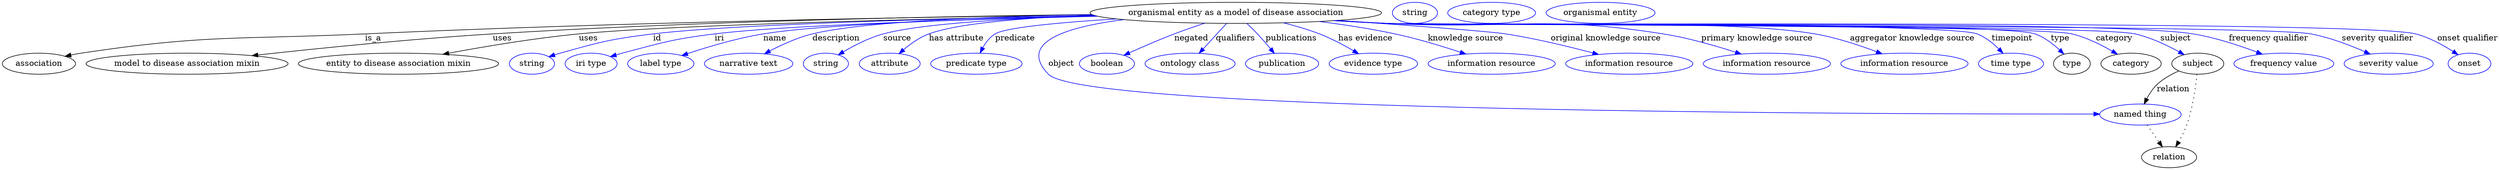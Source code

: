 digraph {
	graph [bb="0,0,4257.4,283"];
	node [label="\N"];
	"organismal entity as a model of disease association"	[height=0.5,
		label="organismal entity as a model of disease association",
		pos="2103.4,265",
		width=6.9147];
	association	[height=0.5,
		pos="62.394,178",
		width=1.7332];
	"organismal entity as a model of disease association" -> association	[label=is_a,
		lp="632.39,221.5",
		pos="e,106.73,190.67 1858.9,261.57 1564.5,257.87 1055,249.02 618.39,229 403.01,219.12 347.58,228.21 134.39,196 128.62,195.13 122.62,194.03 \
116.67,192.81"];
	"model to disease association mixin"	[height=0.5,
		pos="315.39,178",
		width=4.7843];
	"organismal entity as a model of disease association" -> "model to disease association mixin"	[label=uses,
		lp="852.89,221.5",
		pos="e,426,191.82 1857.3,262.16 1601.9,259.08 1190.8,250.88 836.39,229 698.89,220.51 541.53,204.54 436.05,192.93"];
	"entity to disease association mixin"	[height=0.5,
		pos="676.39,178",
		width=4.7482];
	"organismal entity as a model of disease association" -> "entity to disease association mixin"	[label=uses,
		lp="998.89,221.5",
		pos="e,752.11,194.2 1863.4,260.19 1586.1,255.13 1146.9,244.94 982.39,229 907.53,221.75 823.24,207.52 762.1,196.09"];
	id	[color=blue,
		height=0.5,
		label=string,
		pos="903.39,178",
		width=1.0652];
	"organismal entity as a model of disease association" -> id	[color=blue,
		label=id,
		lp="1116.4,221.5",
		pos="e,932.38,189.97 1863,260.25 1616.4,255.55 1249.6,245.98 1109.4,229 1038.2,220.37 1020.5,215.35 951.39,196 948.29,195.13 945.09,194.16 \
941.89,193.14",
		style=solid];
	iri	[color=blue,
		height=0.5,
		label="iri type",
		pos="1004.4,178",
		width=1.2277];
	"organismal entity as a model of disease association" -> iri	[color=blue,
		label=iri,
		lp="1222.4,221.5",
		pos="e,1037.3,190.14 1867.6,259.19 1647.7,253.88 1335.9,244.05 1214.4,229 1143.6,220.23 1126.3,214.25 1057.4,196 1054,195.11 1050.5,194.13 \
1047.1,193.11",
		style=solid];
	name	[color=blue,
		height=0.5,
		label="label type",
		pos="1123.4,178",
		width=1.5707];
	"organismal entity as a model of disease association" -> name	[color=blue,
		label=name,
		lp="1317.4,221.5",
		pos="e,1159.2,191.97 1864.4,259.84 1666.9,255.26 1402.5,246.13 1297.4,229 1252.9,221.75 1203.7,206.94 1169,195.31",
		style=solid];
	description	[color=blue,
		height=0.5,
		label="narrative text",
		pos="1273.4,178",
		width=2.0943];
	"organismal entity as a model of disease association" -> description	[color=blue,
		label=description,
		lp="1421.9,221.5",
		pos="e,1300.3,195.02 1857.4,262.1 1684.4,258.86 1468.7,250.45 1381.4,229 1356.2,222.8 1329.7,210.63 1309.2,199.84",
		style=solid];
	source	[color=blue,
		height=0.5,
		label=string,
		pos="1405.4,178",
		width=1.0652];
	"organismal entity as a model of disease association" -> source	[color=blue,
		label=source,
		lp="1526.4,221.5",
		pos="e,1426.7,193.29 1863.4,260.12 1726.3,255.92 1568.9,247.19 1502.4,229 1478.5,222.47 1453.8,209.59 1435.2,198.53",
		style=solid];
	"has attribute"	[color=blue,
		height=0.5,
		label=attribute,
		pos="1513.4,178",
		width=1.4443];
	"organismal entity as a model of disease association" -> "has attribute"	[color=blue,
		label="has attribute",
		lp="1627.4,221.5",
		pos="e,1529.4,195.18 1860.8,260.89 1749.7,256.8 1631.6,247.93 1580.4,229 1564.5,223.11 1549.1,212.16 1537.1,202.01",
		style=solid];
	predicate	[color=blue,
		height=0.5,
		label="predicate type",
		pos="1661.4,178",
		width=2.1665];
	"organismal entity as a model of disease association" -> predicate	[color=blue,
		label=predicate,
		lp="1727.4,221.5",
		pos="e,1667.8,196.39 1900.2,254.58 1806.6,248.79 1712.1,240.3 1693.4,229 1684.4,223.54 1677.4,214.45 1672.4,205.5",
		style=solid];
	object	[color=blue,
		height=0.5,
		label="named thing",
		pos="3648.4,91",
		width=1.9318];
	"organismal entity as a model of disease association" -> object	[color=blue,
		label=object,
		lp="1806.4,178",
		pos="e,3578.8,91.868 1913.3,253.33 1817.2,241.17 1731.1,215.25 1784.4,160 1847.2,94.894 3220.2,91.636 3568.6,91.86",
		style=solid];
	negated	[color=blue,
		height=0.5,
		label=boolean,
		pos="1884.4,178",
		width=1.2999];
	"organismal entity as a model of disease association" -> negated	[color=blue,
		label=negated,
		lp="2027.4,221.5",
		pos="e,1913.1,192.48 2050.4,247.4 2033.7,241.86 2015.2,235.46 1998.4,229 1972.7,219.12 1944.4,206.72 1922.5,196.74",
		style=solid];
	qualifiers	[color=blue,
		height=0.5,
		label="ontology class",
		pos="2025.4,178",
		width=2.1304];
	"organismal entity as a model of disease association" -> qualifiers	[color=blue,
		label=qualifiers,
		lp="2102.9,221.5",
		pos="e,2040.9,195.89 2087.6,246.8 2076.2,234.39 2060.7,217.46 2048,203.62",
		style=solid];
	publications	[color=blue,
		height=0.5,
		label=publication,
		pos="2182.4,178",
		width=1.7332];
	"organismal entity as a model of disease association" -> publications	[color=blue,
		label=publications,
		lp="2198.4,221.5",
		pos="e,2169.2,195.62 2122.2,246.96 2128.2,241.37 2134.7,235.05 2140.4,229 2148,220.96 2155.9,211.79 2162.8,203.52",
		style=solid];
	"has evidence"	[color=blue,
		height=0.5,
		label="evidence type",
		pos="2338.4,178",
		width=2.0943];
	"organismal entity as a model of disease association" -> "has evidence"	[color=blue,
		label="has evidence",
		lp="2324.9,221.5",
		pos="e,2313.1,195.08 2184.7,247.95 2205.1,242.87 2226.8,236.56 2246.4,229 2266.3,221.31 2287.3,210.17 2304.1,200.36",
		style=solid];
	"knowledge source"	[color=blue,
		height=0.5,
		label="information resource",
		pos="2540.4,178",
		width=3.015];
	"organismal entity as a model of disease association" -> "knowledge source"	[color=blue,
		label="knowledge source",
		lp="2495.9,221.5",
		pos="e,2496.4,194.5 2245.7,250.22 2287.7,244.93 2333.6,237.95 2375.4,229 2413.2,220.9 2454.8,208.25 2486.8,197.7",
		style=solid];
	"original knowledge source"	[color=blue,
		height=0.5,
		label="information resource",
		pos="2775.4,178",
		width=3.015];
	"organismal entity as a model of disease association" -> "original knowledge source"	[color=blue,
		label="original knowledge source",
		lp="2735.4,221.5",
		pos="e,2723,193.85 2277.3,252.12 2395.8,243.79 2536.1,233.4 2564.4,229 2615,221.13 2671.4,207.5 2713.2,196.45",
		style=solid];
	"primary knowledge source"	[color=blue,
		height=0.5,
		label="information resource",
		pos="3010.4,178",
		width=3.015];
	"organismal entity as a model of disease association" -> "primary knowledge source"	[color=blue,
		label="primary knowledge source",
		lp="2993.4,221.5",
		pos="e,2966.7,194.49 2275.8,251.98 2304.4,250.17 2333.7,248.44 2361.4,247 2571,236.1 2626,261.76 2833.4,229 2875.6,222.33 2922,208.98 \
2956.7,197.75",
		style=solid];
	"aggregator knowledge source"	[color=blue,
		height=0.5,
		label="information resource",
		pos="3245.4,178",
		width=3.015];
	"organismal entity as a model of disease association" -> "aggregator knowledge source"	[color=blue,
		label="aggregator knowledge source",
		lp="3258.9,221.5",
		pos="e,3207.2,194.93 2273.3,251.8 2302.7,249.98 2332.9,248.29 2361.4,247 2523.7,239.66 2932.2,256.53 3092.4,229 3128.5,222.79 3167.8,\
209.82 3197.5,198.64",
		style=solid];
	timepoint	[color=blue,
		height=0.5,
		label="time type",
		pos="3427.4,178",
		width=1.5346];
	"organismal entity as a model of disease association" -> timepoint	[color=blue,
		label=timepoint,
		lp="3429.4,221.5",
		pos="e,3413.6,195.91 2272,251.73 2301.7,249.89 2332.5,248.21 2361.4,247 2417.4,244.66 3317.1,248.97 3369.4,229 3383.4,223.63 3396.4,213.24 \
3406.5,203.32",
		style=solid];
	type	[height=0.5,
		pos="3531.4,178",
		width=0.86659];
	"organismal entity as a model of disease association" -> type	[color=blue,
		label=type,
		lp="3511.4,221.5",
		pos="e,3517.6,194.47 2271.6,251.71 2301.5,249.87 2332.4,248.19 2361.4,247 2422.9,244.48 3410.5,249.72 3468.4,229 3484.2,223.34 3499.1,\
211.97 3510.4,201.5",
		style=solid];
	category	[height=0.5,
		pos="3632.4,178",
		width=1.4263];
	"organismal entity as a model of disease association" -> category	[color=blue,
		label=category,
		lp="3603.9,221.5",
		pos="e,3609.1,194.31 2271.6,251.69 2301.5,249.85 2332.4,248.18 2361.4,247 2426.3,244.36 3468.2,244.3 3531.4,229 3555.9,223.08 3581.2,\
210.48 3600.4,199.42",
		style=solid];
	subject	[height=0.5,
		pos="3746.4,178",
		width=1.2277];
	"organismal entity as a model of disease association" -> subject	[color=blue,
		label=subject,
		lp="3708.4,221.5",
		pos="e,3723.2,193.36 2271.3,251.68 2301.3,249.83 2332.2,248.17 2361.4,247 2432.3,244.16 3570.2,244.88 3639.4,229 3665.9,222.91 3693.7,\
209.71 3714.3,198.39",
		style=solid];
	"frequency qualifier"	[color=blue,
		height=0.5,
		label="frequency value",
		pos="3893.4,178",
		width=2.3651];
	"organismal entity as a model of disease association" -> "frequency qualifier"	[color=blue,
		label="frequency qualifier",
		lp="3867.4,221.5",
		pos="e,3856.6,194.33 2270.9,251.67 2301,249.83 2332.1,248.15 2361.4,247 2514.3,240.97 3587.4,253.76 3738.4,229 3775.9,222.85 3816.8,209.37 \
3847.1,197.95",
		style=solid];
	"severity qualifier"	[color=blue,
		height=0.5,
		label="severity value",
		pos="4072.4,178",
		width=2.1123];
	"organismal entity as a model of disease association" -> "severity qualifier"	[color=blue,
		label="severity qualifier",
		lp="4053.4,221.5",
		pos="e,4040.8,194.47 2270.6,251.65 2300.8,249.8 2332,248.13 2361.4,247 2449,243.62 3853.2,245.17 3939.4,229 3971.3,223.01 4005.6,209.95 \
4031.3,198.68",
		style=solid];
	"onset qualifier"	[color=blue,
		height=0.5,
		label=onset,
		pos="4209.4,178",
		width=1.011];
	"organismal entity as a model of disease association" -> "onset qualifier"	[color=blue,
		label="onset qualifier",
		lp="4205.9,221.5",
		pos="e,4190,193.37 2270.6,251.63 2300.8,249.78 2332,248.12 2361.4,247 2458.9,243.29 4024,253.75 4118.4,229 4141.1,223.05 4164.3,210.2 \
4181.6,199.02",
		style=solid];
	relation	[height=0.5,
		pos="3697.4,18",
		width=1.2999];
	object -> relation	[pos="e,3685.9,35.705 3660,73.174 3666,64.509 3673.4,53.768 3680,44.141",
		style=dotted];
	association_type	[color=blue,
		height=0.5,
		label=string,
		pos="2408.4,265",
		width=1.0652];
	association_category	[color=blue,
		height=0.5,
		label="category type",
		pos="2539.4,265",
		width=2.0762];
	subject -> object	[label=relation,
		lp="3704.4,134.5",
		pos="e,3654.8,108.97 3713.9,165.59 3701.1,159.94 3687,152.13 3676.4,142 3669.4,135.31 3663.7,126.48 3659.3,118.1"];
	subject -> relation	[pos="e,3708.6,35.828 3745,159.99 3742.9,139.02 3738,102.55 3727.4,73 3723.9,63.258 3718.8,53.189 3713.8,44.423",
		style=dotted];
	"organismal entity as a model of disease association_subject"	[color=blue,
		height=0.5,
		label="organismal entity",
		pos="2725.4,265",
		width=2.5817];
}
